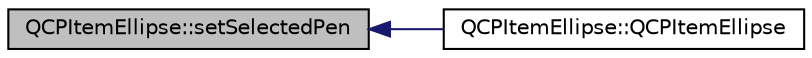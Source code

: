 digraph "QCPItemEllipse::setSelectedPen"
{
  edge [fontname="Helvetica",fontsize="10",labelfontname="Helvetica",labelfontsize="10"];
  node [fontname="Helvetica",fontsize="10",shape=record];
  rankdir="LR";
  Node72 [label="QCPItemEllipse::setSelectedPen",height=0.2,width=0.4,color="black", fillcolor="grey75", style="filled", fontcolor="black"];
  Node72 -> Node73 [dir="back",color="midnightblue",fontsize="10",style="solid",fontname="Helvetica"];
  Node73 [label="QCPItemEllipse::QCPItemEllipse",height=0.2,width=0.4,color="black", fillcolor="white", style="filled",URL="$da/d8f/class_q_c_p_item_ellipse.html#a759b77ef002515eba0263b5447ecb3fb"];
}
